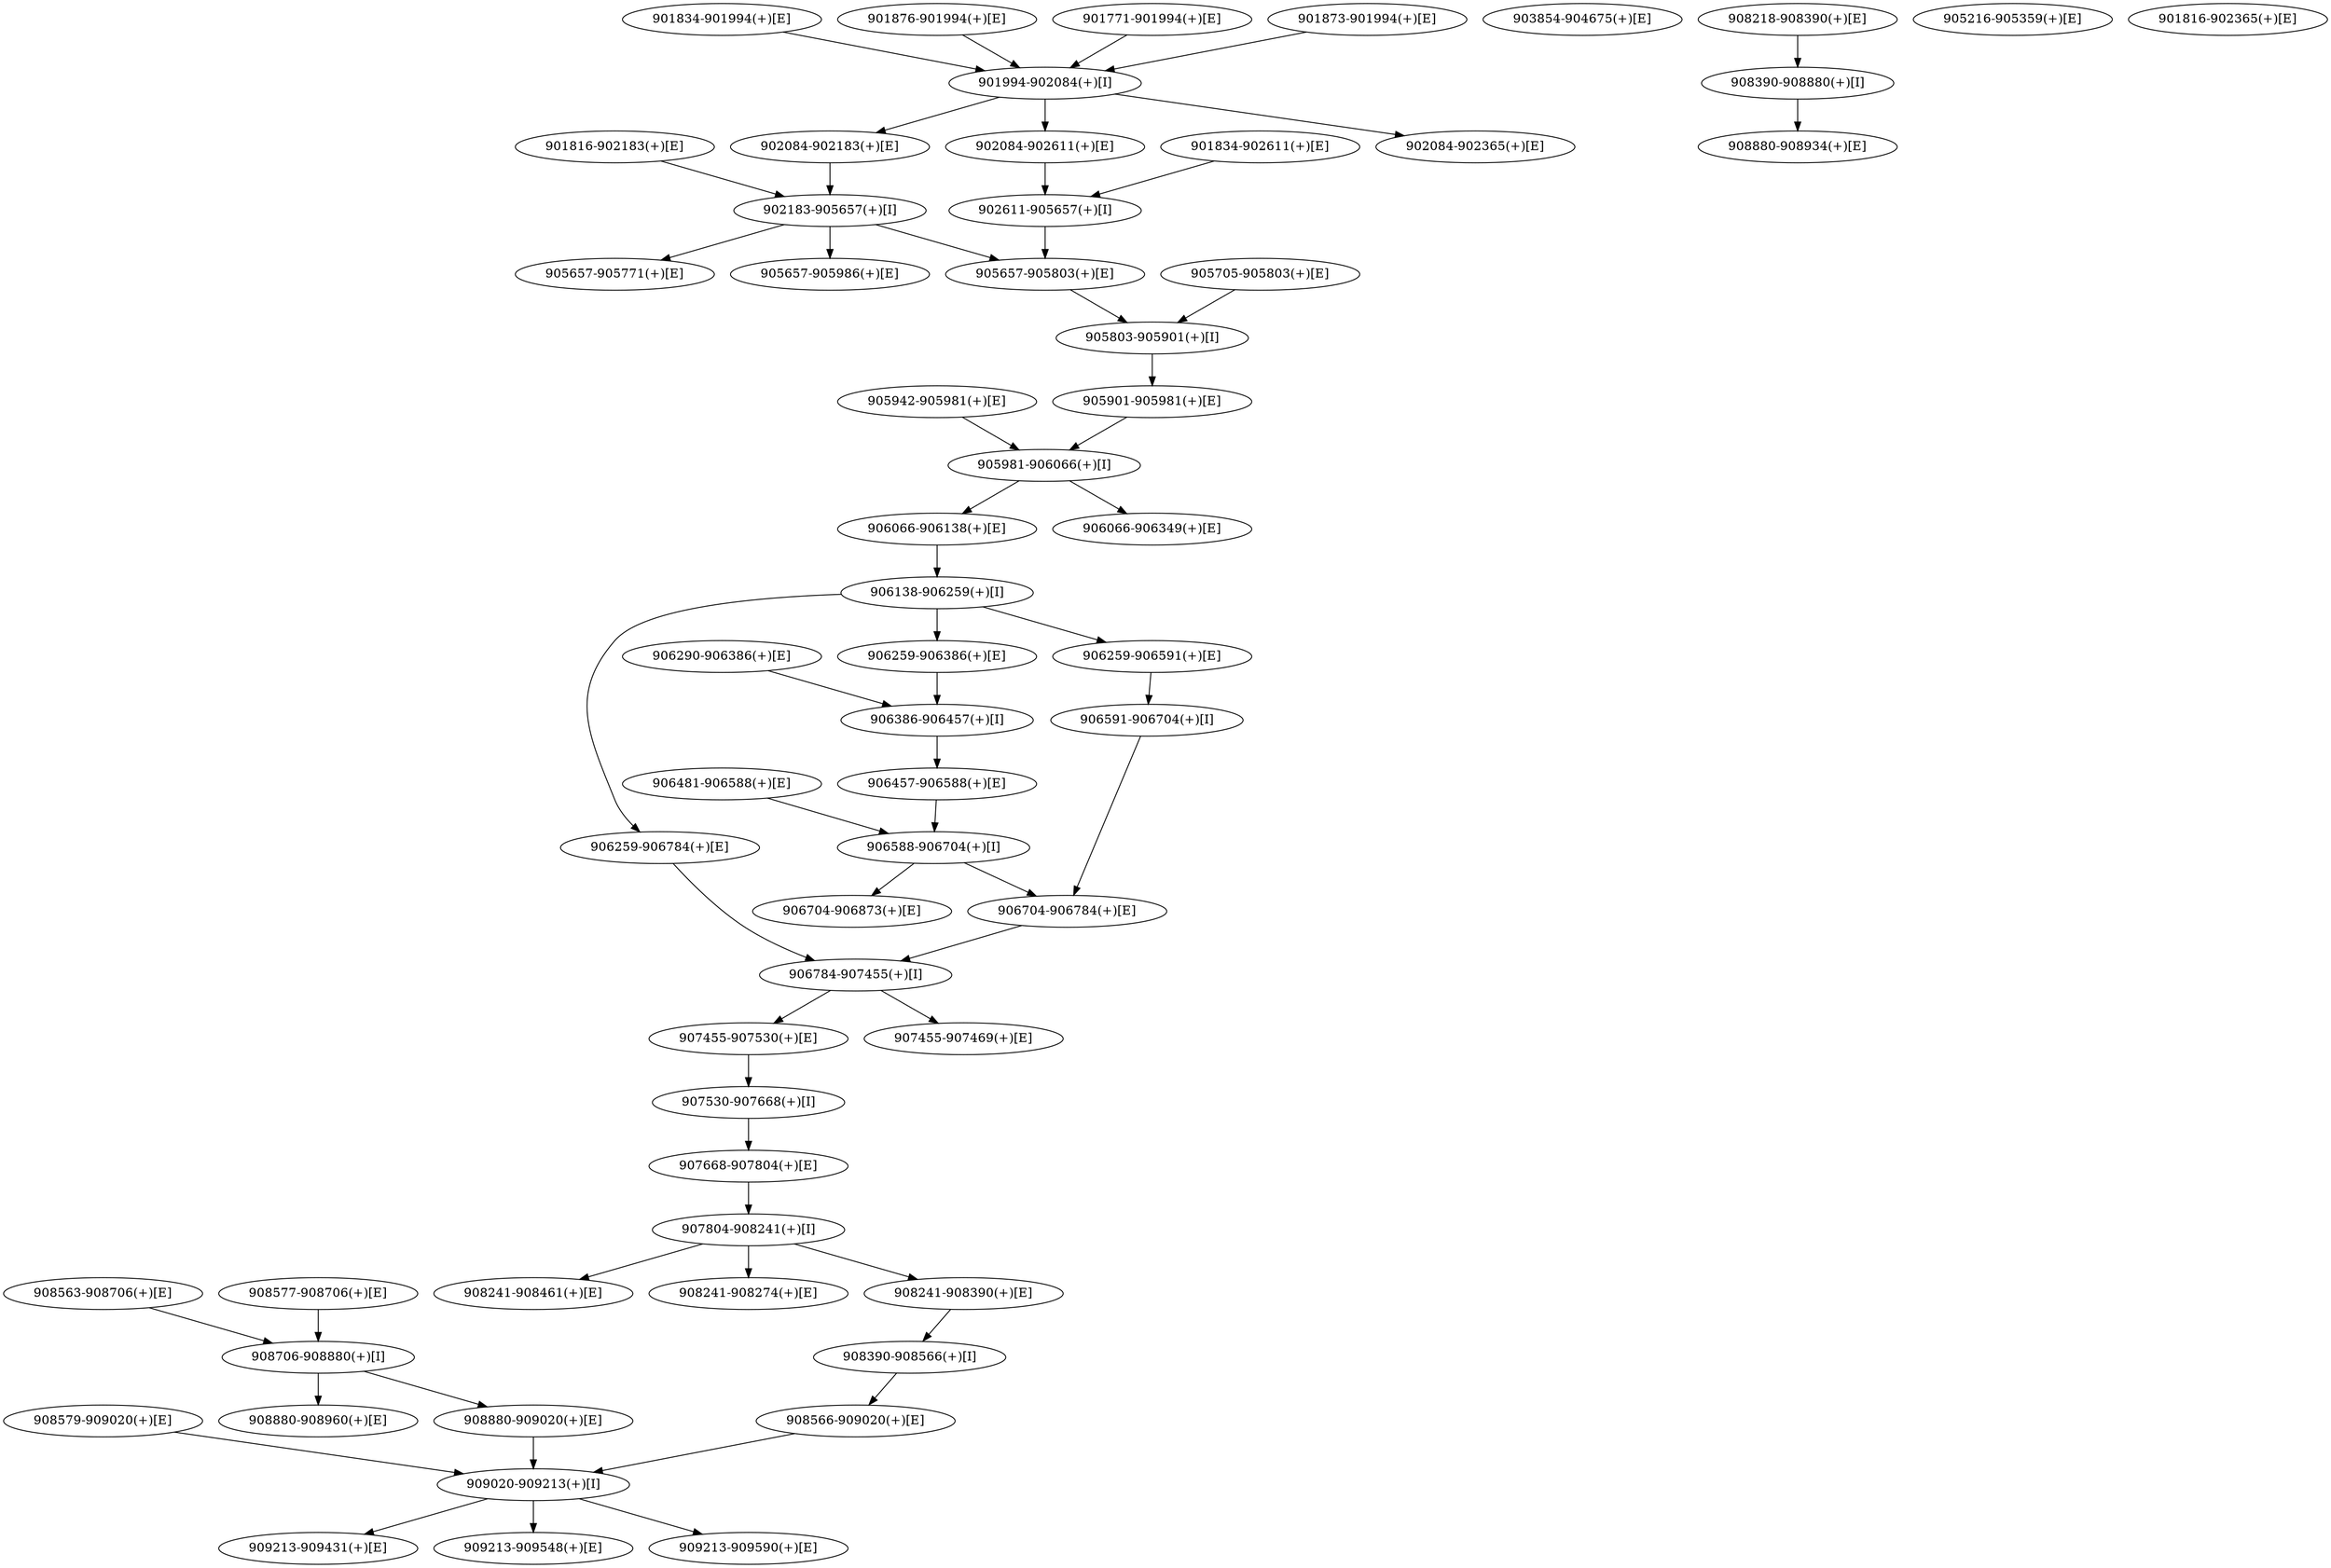 strict digraph G {
"906259-906784(+)[E]" [scores="LNCAP_SHSCRAMBLE=27.0308577236"];
"906591-906704(+)[I]" [scores="VCAP_SHEZH2=87.5394515743"];
"902183-905657(+)[I]" [scores="LNCAP_SHSCRAMBLE=73.8328570965,VCAP_SHEZH2=106.632412234,VCAP_SHSCRAMBLE=65.360161492"];
"906588-906704(+)[I]" [scores="LNCAP_SHEZH2=32.3146933664,VCAP_SHEZH2=93.692156236,VCAP_SHSCRAMBLE=316.249857707"];
"907804-908241(+)[I]" [scores="LNCAP_SHSCRAMBLE=73.8328570965,VCAP_SHEZH2=93.692156236,VCAP_SHSCRAMBLE=316.249857707"];
"906259-906386(+)[E]" [scores="VCAP_SHSCRAMBLE=25.1337496426"];
"906704-906784(+)[E]" [scores="VCAP_SHEZH2=20.5160297105,VCAP_SHSCRAMBLE=15.8322832394"];
"908241-908274(+)[E]" [scores="LNCAP_SHSCRAMBLE=1.69908248548"];
"905981-906066(+)[I]" [scores="LNCAP_SHEZH2=147.386083619,LNCAP_SHSCRAMBLE=73.8328570965,VCAP_SHEZH2=87.5394515743,VCAP_SHSCRAMBLE=316.249857707"];
"901834-902611(+)[E]" [scores="LNCAP_SHEZH2=54.1069707665"];
"906138-906259(+)[I]" [scores="LNCAP_SHSCRAMBLE=73.8328570965,VCAP_SHEZH2=87.5394515743,VCAP_SHSCRAMBLE=316.249857707"];
"906457-906588(+)[E]" [scores="VCAP_SHEZH2=16.6309925026,VCAP_SHSCRAMBLE=25.9253638045"];
"901816-902183(+)[E]" [scores="LNCAP_SHSCRAMBLE=18.8958567325"];
"901994-902084(+)[I]" [scores="LNCAP_SHEZH2=57.8345206776,LNCAP_SHSCRAMBLE=76.558538713,VCAP_SHEZH2=106.632412234,VCAP_SHSCRAMBLE=65.360161492"];
"903854-904675(+)[E]" [scores="LNCAP_SHSCRAMBLE=160.624425441"];
"902084-902183(+)[E]" [scores="VCAP_SHEZH2=19.2287956487,VCAP_SHSCRAMBLE=14.8409541002"];
"907455-907530(+)[E]" [scores="LNCAP_SHSCRAMBLE=3.86155110338,VCAP_SHEZH2=9.52156059309,VCAP_SHSCRAMBLE=14.8427655369"];
"902084-902365(+)[E]" [scores="LNCAP_SHSCRAMBLE=53.9171663618"];
"905657-905803(+)[E]" [scores="LNCAP_SHEZH2=17.2268850932,LNCAP_SHSCRAMBLE=7.51715281457"];
"908880-908960(+)[E]" [scores="LNCAP_SHEZH2=14.969798428"];
"908579-909020(+)[E]" [scores="LNCAP_SHSCRAMBLE=42.3765126461"];
"908880-908934(+)[E]" [scores="LNCAP_SHEZH2=3.81663367407"];
"908390-908566(+)[I]" [scores="VCAP_SHSCRAMBLE=316.249857707"];
"902611-905657(+)[I]" [scores="LNCAP_SHEZH2=147.386083619"];
"908706-908880(+)[I]" [scores="LNCAP_SHEZH2=39.1085983932,VCAP_SHEZH2=129.793771143"];
"905216-905359(+)[E]" [scores="LNCAP_SHSCRAMBLE=45.8674055529"];
"909020-909213(+)[I]" [scores="LNCAP_SHSCRAMBLE=78.6031459059,VCAP_SHEZH2=129.793771143,VCAP_SHSCRAMBLE=316.249857707"];
"908241-908390(+)[E]" [scores="VCAP_SHSCRAMBLE=29.4876275334"];
"901834-901994(+)[E]" [scores="LNCAP_SHEZH2=7.73705962242"];
"906481-906588(+)[E]" [scores="LNCAP_SHEZH2=12.5277977906"];
"908563-908706(+)[E]" [scores="VCAP_SHEZH2=37.0469246974"];
"907530-907668(+)[I]" [scores="LNCAP_SHSCRAMBLE=73.8328570965,VCAP_SHEZH2=93.692156236,VCAP_SHSCRAMBLE=316.249857707"];
"906704-906873(+)[E]" [scores="LNCAP_SHEZH2=19.7868955758"];
"906386-906457(+)[I]" [scores="VCAP_SHEZH2=93.692156236,VCAP_SHSCRAMBLE=316.249857707"];
"902084-902611(+)[E]" [scores="LNCAP_SHEZH2=25.4839401313"];
"906066-906138(+)[E]" [scores="LNCAP_SHSCRAMBLE=3.70708905924,VCAP_SHEZH2=9.32372857004,VCAP_SHSCRAMBLE=14.2490549155"];
"907668-907804(+)[E]" [scores="LNCAP_SHSCRAMBLE=7.00227933412,VCAP_SHEZH2=17.2657632088,VCAP_SHSCRAMBLE=26.914881507"];
"908577-908706(+)[E]" [scores="LNCAP_SHEZH2=24.1387999652"];
"901876-901994(+)[E]" [scores="LNCAP_SHSCRAMBLE=22.6413723512"];
"909213-909431(+)[E]" [scores="VCAP_SHEZH2=56.4771299582"];
"908390-908880(+)[I]" [scores="LNCAP_SHEZH2=15.97331871"];
"905705-905803(+)[E]" [scores="VCAP_SHEZH2=12.6906305537"];
"906290-906386(+)[E]" [scores="VCAP_SHEZH2=12.1875975592"];
"905657-905771(+)[E]" [scores="VCAP_SHSCRAMBLE=17.0895835094"];
"905657-905986(+)[E]" [scores="VCAP_SHEZH2=63.9017552366"];
"909213-909548(+)[E]" [scores="VCAP_SHSCRAMBLE=66.297686065"];
"908566-909020(+)[E]" [scores="VCAP_SHSCRAMBLE=89.8482073836"];
"901771-901994(+)[E]" [scores="VCAP_SHSCRAMBLE=33.4296238824"];
"908241-908461(+)[E]" [scores="VCAP_SHEZH2=27.9299110731"];
"907455-907469(+)[E]" [scores="VCAP_SHEZH2=1.81294722195"];
"909213-909590(+)[E]" [scores="LNCAP_SHSCRAMBLE=36.2266332598"];
"901816-902365(+)[E]" [scores="LNCAP_SHSCRAMBLE=68.8700558101"];
"905942-905981(+)[E]" [scores="VCAP_SHSCRAMBLE=7.71823807921"];
"906066-906349(+)[E]" [scores="LNCAP_SHEZH2=33.3918389136"];
"908218-908390(+)[E]" [scores="LNCAP_SHEZH2=12.1566850359"];
"905901-905981(+)[E]" [scores="LNCAP_SHEZH2=9.43938909218,LNCAP_SHSCRAMBLE=4.1189878436,VCAP_SHEZH2=10.3596984112"];
"905803-905901(+)[I]" [scores="LNCAP_SHEZH2=147.386083619,LNCAP_SHSCRAMBLE=73.8328570965,VCAP_SHEZH2=87.5394515743"];
"906259-906591(+)[E]" [scores="VCAP_SHEZH2=42.9927484063"];
"906784-907455(+)[I]" [scores="LNCAP_SHSCRAMBLE=73.8328570965,VCAP_SHEZH2=181.23160781,VCAP_SHSCRAMBLE=316.249857707"];
"908880-909020(+)[E]" [scores="VCAP_SHEZH2=36.2697164869"];
"901873-901994(+)[E]" [scores="VCAP_SHEZH2=23.5018613484"];
"906259-906784(+)[E]" -> "906784-907455(+)[I]";
"906591-906704(+)[I]" -> "906704-906784(+)[E]";
"902183-905657(+)[I]" -> "905657-905771(+)[E]";
"902183-905657(+)[I]" -> "905657-905803(+)[E]";
"902183-905657(+)[I]" -> "905657-905986(+)[E]";
"906588-906704(+)[I]" -> "906704-906784(+)[E]";
"906588-906704(+)[I]" -> "906704-906873(+)[E]";
"907804-908241(+)[I]" -> "908241-908274(+)[E]";
"907804-908241(+)[I]" -> "908241-908390(+)[E]";
"907804-908241(+)[I]" -> "908241-908461(+)[E]";
"906259-906386(+)[E]" -> "906386-906457(+)[I]";
"906704-906784(+)[E]" -> "906784-907455(+)[I]";
"905981-906066(+)[I]" -> "906066-906138(+)[E]";
"905981-906066(+)[I]" -> "906066-906349(+)[E]";
"901834-902611(+)[E]" -> "902611-905657(+)[I]";
"906138-906259(+)[I]" -> "906259-906784(+)[E]";
"906138-906259(+)[I]" -> "906259-906591(+)[E]";
"906138-906259(+)[I]" -> "906259-906386(+)[E]";
"906457-906588(+)[E]" -> "906588-906704(+)[I]";
"901816-902183(+)[E]" -> "902183-905657(+)[I]";
"901994-902084(+)[I]" -> "902084-902183(+)[E]";
"901994-902084(+)[I]" -> "902084-902611(+)[E]";
"901994-902084(+)[I]" -> "902084-902365(+)[E]";
"902084-902183(+)[E]" -> "902183-905657(+)[I]";
"907455-907530(+)[E]" -> "907530-907668(+)[I]";
"905657-905803(+)[E]" -> "905803-905901(+)[I]";
"908579-909020(+)[E]" -> "909020-909213(+)[I]";
"908390-908566(+)[I]" -> "908566-909020(+)[E]";
"902611-905657(+)[I]" -> "905657-905803(+)[E]";
"908706-908880(+)[I]" -> "908880-909020(+)[E]";
"908706-908880(+)[I]" -> "908880-908960(+)[E]";
"909020-909213(+)[I]" -> "909213-909548(+)[E]";
"909020-909213(+)[I]" -> "909213-909431(+)[E]";
"909020-909213(+)[I]" -> "909213-909590(+)[E]";
"908241-908390(+)[E]" -> "908390-908566(+)[I]";
"901834-901994(+)[E]" -> "901994-902084(+)[I]";
"906481-906588(+)[E]" -> "906588-906704(+)[I]";
"908563-908706(+)[E]" -> "908706-908880(+)[I]";
"907530-907668(+)[I]" -> "907668-907804(+)[E]";
"906386-906457(+)[I]" -> "906457-906588(+)[E]";
"902084-902611(+)[E]" -> "902611-905657(+)[I]";
"906066-906138(+)[E]" -> "906138-906259(+)[I]";
"907668-907804(+)[E]" -> "907804-908241(+)[I]";
"908577-908706(+)[E]" -> "908706-908880(+)[I]";
"901876-901994(+)[E]" -> "901994-902084(+)[I]";
"908390-908880(+)[I]" -> "908880-908934(+)[E]";
"905705-905803(+)[E]" -> "905803-905901(+)[I]";
"906290-906386(+)[E]" -> "906386-906457(+)[I]";
"908566-909020(+)[E]" -> "909020-909213(+)[I]";
"901771-901994(+)[E]" -> "901994-902084(+)[I]";
"905942-905981(+)[E]" -> "905981-906066(+)[I]";
"908218-908390(+)[E]" -> "908390-908880(+)[I]";
"905901-905981(+)[E]" -> "905981-906066(+)[I]";
"905803-905901(+)[I]" -> "905901-905981(+)[E]";
"906259-906591(+)[E]" -> "906591-906704(+)[I]";
"906784-907455(+)[I]" -> "907455-907530(+)[E]";
"906784-907455(+)[I]" -> "907455-907469(+)[E]";
"908880-909020(+)[E]" -> "909020-909213(+)[I]";
"901873-901994(+)[E]" -> "901994-902084(+)[I]";
}
